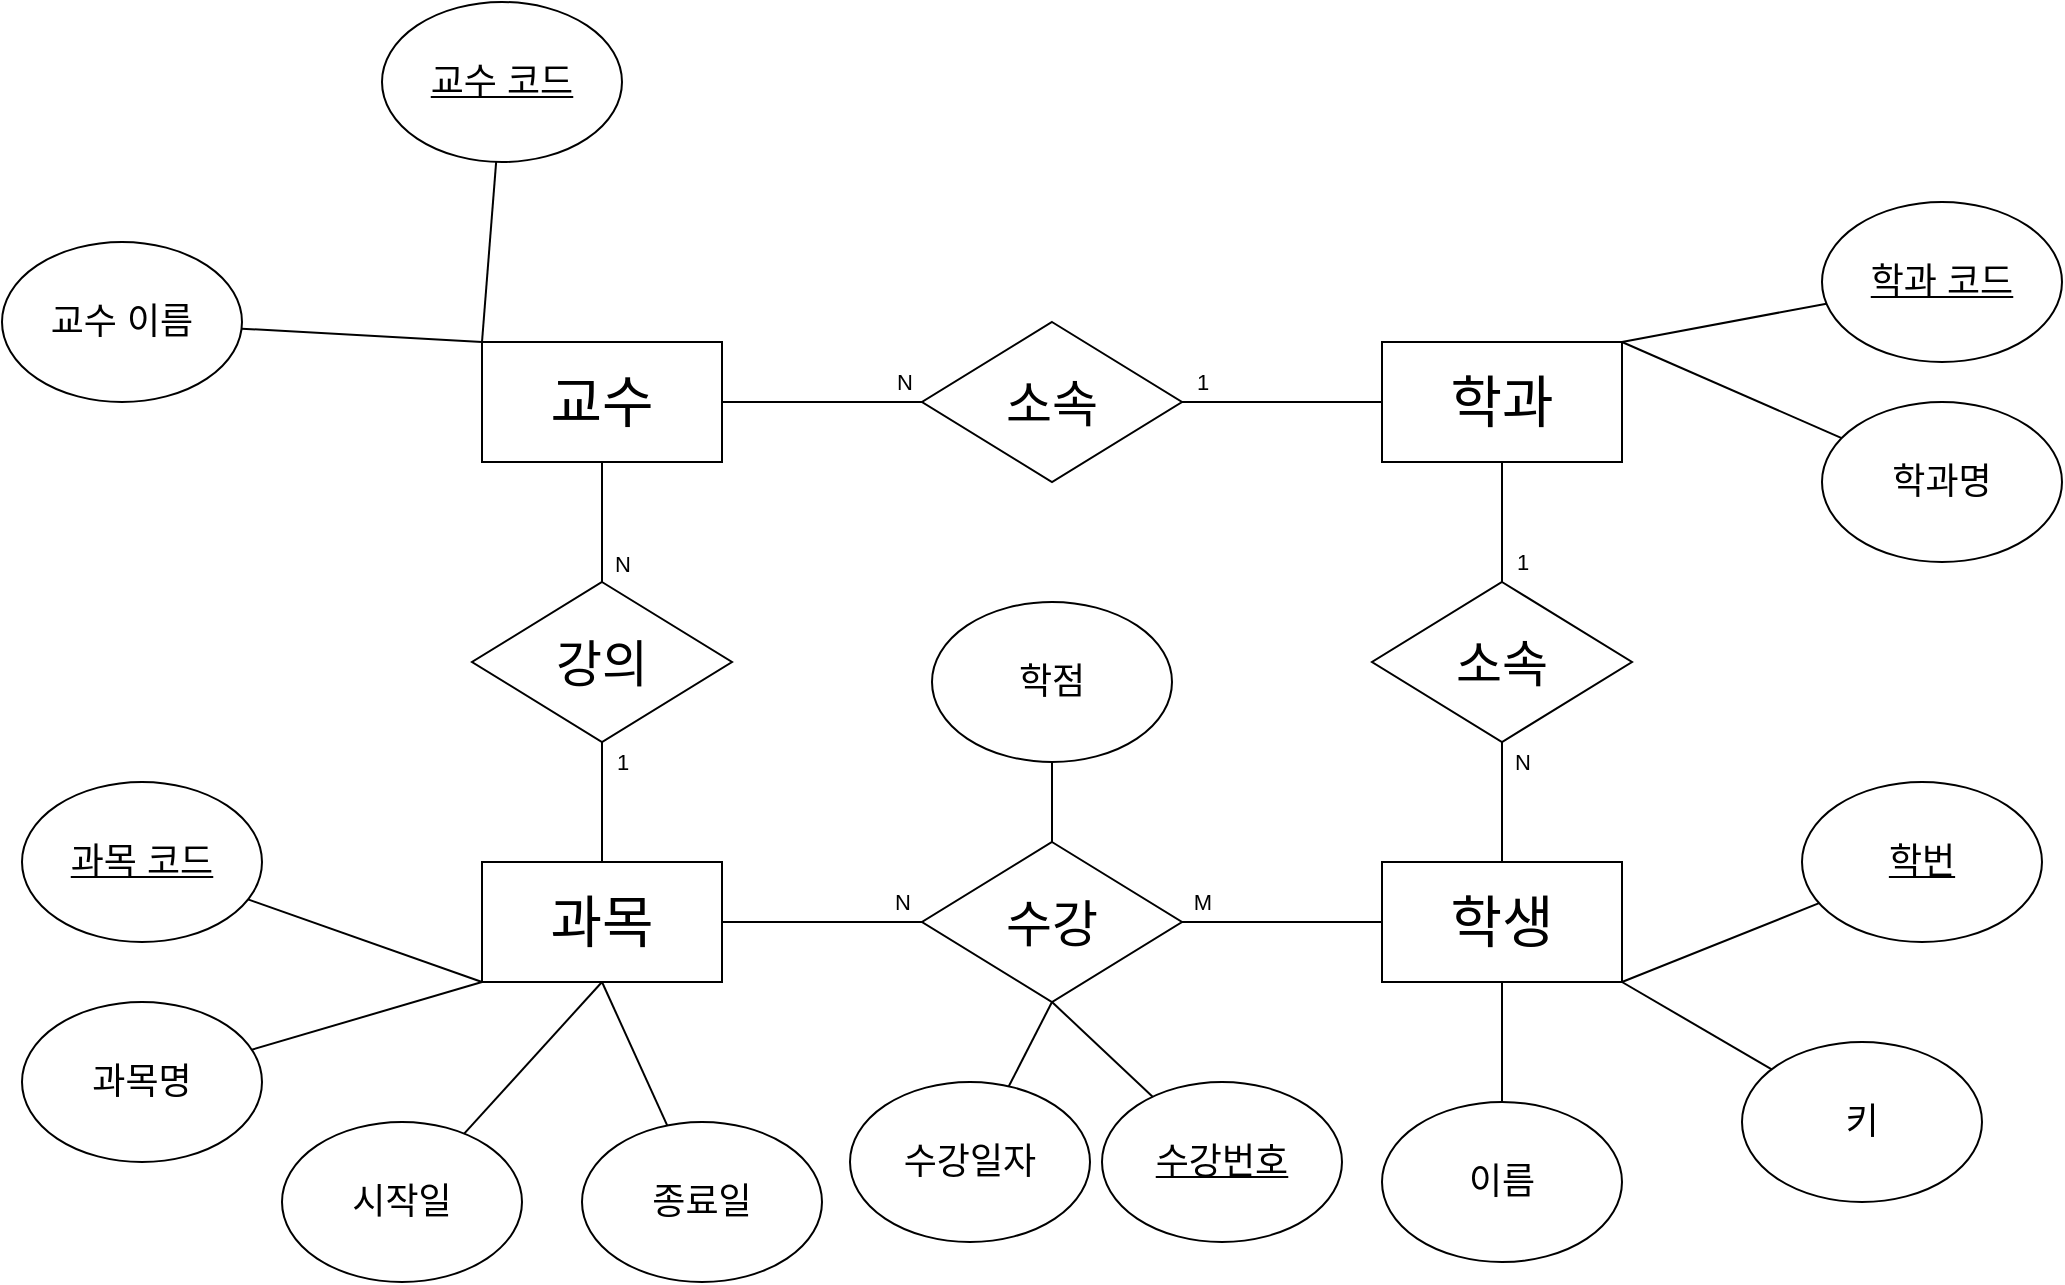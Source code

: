 <mxfile version="24.4.9" type="github" pages="2">
  <diagram name="페이지-1" id="rXjV9oA5GPwzh6Ie6DMi">
    <mxGraphModel dx="2150" dy="1932" grid="1" gridSize="10" guides="1" tooltips="1" connect="1" arrows="1" fold="1" page="1" pageScale="1" pageWidth="827" pageHeight="1169" math="0" shadow="0">
      <root>
        <mxCell id="0" />
        <mxCell id="1" parent="0" />
        <mxCell id="aWSQjB3wzfDvAkZCwHmx-1" value="&lt;font style=&quot;font-size: 28px;&quot;&gt;교수&lt;/font&gt;" style="rounded=0;whiteSpace=wrap;html=1;" vertex="1" parent="1">
          <mxGeometry x="110" y="100" width="120" height="60" as="geometry" />
        </mxCell>
        <mxCell id="aWSQjB3wzfDvAkZCwHmx-2" value="&lt;font style=&quot;font-size: 28px;&quot;&gt;과목&lt;/font&gt;" style="rounded=0;whiteSpace=wrap;html=1;" vertex="1" parent="1">
          <mxGeometry x="110" y="360" width="120" height="60" as="geometry" />
        </mxCell>
        <mxCell id="aWSQjB3wzfDvAkZCwHmx-3" value="&lt;span style=&quot;font-size: 28px;&quot;&gt;학생&lt;/span&gt;" style="rounded=0;whiteSpace=wrap;html=1;" vertex="1" parent="1">
          <mxGeometry x="560" y="360" width="120" height="60" as="geometry" />
        </mxCell>
        <mxCell id="aWSQjB3wzfDvAkZCwHmx-4" value="&lt;font style=&quot;font-size: 28px;&quot;&gt;학과&lt;/font&gt;" style="rounded=0;whiteSpace=wrap;html=1;" vertex="1" parent="1">
          <mxGeometry x="560" y="100" width="120" height="60" as="geometry" />
        </mxCell>
        <mxCell id="aWSQjB3wzfDvAkZCwHmx-7" value="&lt;font style=&quot;font-size: 18px;&quot;&gt;&lt;u&gt;학과 코드&lt;/u&gt;&lt;/font&gt;" style="ellipse;whiteSpace=wrap;html=1;" vertex="1" parent="1">
          <mxGeometry x="780" y="30" width="120" height="80" as="geometry" />
        </mxCell>
        <mxCell id="aWSQjB3wzfDvAkZCwHmx-8" value="&lt;font style=&quot;font-size: 18px;&quot;&gt;학과명&lt;/font&gt;" style="ellipse;whiteSpace=wrap;html=1;" vertex="1" parent="1">
          <mxGeometry x="780" y="130" width="120" height="80" as="geometry" />
        </mxCell>
        <mxCell id="aWSQjB3wzfDvAkZCwHmx-10" value="" style="endArrow=none;html=1;rounded=0;exitX=1;exitY=0;exitDx=0;exitDy=0;" edge="1" parent="1" source="aWSQjB3wzfDvAkZCwHmx-4" target="aWSQjB3wzfDvAkZCwHmx-7">
          <mxGeometry width="50" height="50" relative="1" as="geometry">
            <mxPoint x="540" y="180" as="sourcePoint" />
            <mxPoint x="590" y="130" as="targetPoint" />
          </mxGeometry>
        </mxCell>
        <mxCell id="aWSQjB3wzfDvAkZCwHmx-11" value="" style="endArrow=none;html=1;rounded=0;exitX=1;exitY=0;exitDx=0;exitDy=0;" edge="1" parent="1" source="aWSQjB3wzfDvAkZCwHmx-4" target="aWSQjB3wzfDvAkZCwHmx-8">
          <mxGeometry width="50" height="50" relative="1" as="geometry">
            <mxPoint x="690" y="110" as="sourcePoint" />
            <mxPoint x="724" y="29" as="targetPoint" />
          </mxGeometry>
        </mxCell>
        <mxCell id="aWSQjB3wzfDvAkZCwHmx-12" value="&lt;font style=&quot;font-size: 18px;&quot;&gt;&lt;u&gt;교수 코드&lt;/u&gt;&lt;/font&gt;" style="ellipse;whiteSpace=wrap;html=1;" vertex="1" parent="1">
          <mxGeometry x="60" y="-70" width="120" height="80" as="geometry" />
        </mxCell>
        <mxCell id="aWSQjB3wzfDvAkZCwHmx-13" value="&lt;span style=&quot;font-size: 18px;&quot;&gt;교수 이름&lt;/span&gt;" style="ellipse;whiteSpace=wrap;html=1;" vertex="1" parent="1">
          <mxGeometry x="-130" y="50" width="120" height="80" as="geometry" />
        </mxCell>
        <mxCell id="aWSQjB3wzfDvAkZCwHmx-14" value="" style="endArrow=none;html=1;rounded=0;exitX=0;exitY=0;exitDx=0;exitDy=0;" edge="1" parent="1" source="aWSQjB3wzfDvAkZCwHmx-1" target="aWSQjB3wzfDvAkZCwHmx-12">
          <mxGeometry width="50" height="50" relative="1" as="geometry">
            <mxPoint x="-40" y="200" as="sourcePoint" />
            <mxPoint x="10" y="150" as="targetPoint" />
          </mxGeometry>
        </mxCell>
        <mxCell id="aWSQjB3wzfDvAkZCwHmx-15" value="" style="endArrow=none;html=1;rounded=0;exitX=0;exitY=0;exitDx=0;exitDy=0;" edge="1" parent="1" source="aWSQjB3wzfDvAkZCwHmx-1" target="aWSQjB3wzfDvAkZCwHmx-13">
          <mxGeometry width="50" height="50" relative="1" as="geometry">
            <mxPoint x="120" y="110" as="sourcePoint" />
            <mxPoint x="127" y="20" as="targetPoint" />
          </mxGeometry>
        </mxCell>
        <mxCell id="aWSQjB3wzfDvAkZCwHmx-16" value="&lt;span style=&quot;font-size: 18px;&quot;&gt;&lt;u&gt;학번&lt;/u&gt;&lt;/span&gt;" style="ellipse;whiteSpace=wrap;html=1;" vertex="1" parent="1">
          <mxGeometry x="770" y="320" width="120" height="80" as="geometry" />
        </mxCell>
        <mxCell id="aWSQjB3wzfDvAkZCwHmx-17" value="&lt;font style=&quot;font-size: 18px;&quot;&gt;키&lt;/font&gt;" style="ellipse;whiteSpace=wrap;html=1;" vertex="1" parent="1">
          <mxGeometry x="740" y="450" width="120" height="80" as="geometry" />
        </mxCell>
        <mxCell id="aWSQjB3wzfDvAkZCwHmx-18" value="&lt;span style=&quot;font-size: 18px;&quot;&gt;이름&lt;/span&gt;" style="ellipse;whiteSpace=wrap;html=1;" vertex="1" parent="1">
          <mxGeometry x="560" y="480" width="120" height="80" as="geometry" />
        </mxCell>
        <mxCell id="aWSQjB3wzfDvAkZCwHmx-19" value="" style="endArrow=none;html=1;rounded=0;" edge="1" parent="1" target="aWSQjB3wzfDvAkZCwHmx-16">
          <mxGeometry width="50" height="50" relative="1" as="geometry">
            <mxPoint x="680" y="420" as="sourcePoint" />
            <mxPoint x="620" y="330" as="targetPoint" />
          </mxGeometry>
        </mxCell>
        <mxCell id="aWSQjB3wzfDvAkZCwHmx-20" value="" style="endArrow=none;html=1;rounded=0;exitX=1;exitY=1;exitDx=0;exitDy=0;" edge="1" parent="1" source="aWSQjB3wzfDvAkZCwHmx-3" target="aWSQjB3wzfDvAkZCwHmx-17">
          <mxGeometry width="50" height="50" relative="1" as="geometry">
            <mxPoint x="693" y="424" as="sourcePoint" />
            <mxPoint x="787" y="389" as="targetPoint" />
          </mxGeometry>
        </mxCell>
        <mxCell id="aWSQjB3wzfDvAkZCwHmx-21" value="" style="endArrow=none;html=1;rounded=0;exitX=0.5;exitY=1;exitDx=0;exitDy=0;" edge="1" parent="1" source="aWSQjB3wzfDvAkZCwHmx-3" target="aWSQjB3wzfDvAkZCwHmx-18">
          <mxGeometry width="50" height="50" relative="1" as="geometry">
            <mxPoint x="703" y="434" as="sourcePoint" />
            <mxPoint x="797" y="399" as="targetPoint" />
          </mxGeometry>
        </mxCell>
        <mxCell id="aWSQjB3wzfDvAkZCwHmx-22" value="&lt;span style=&quot;font-size: 18px;&quot;&gt;시작일&lt;/span&gt;" style="ellipse;whiteSpace=wrap;html=1;" vertex="1" parent="1">
          <mxGeometry x="10" y="490" width="120" height="80" as="geometry" />
        </mxCell>
        <mxCell id="aWSQjB3wzfDvAkZCwHmx-24" value="&lt;span style=&quot;font-size: 18px;&quot;&gt;과목명&lt;/span&gt;" style="ellipse;whiteSpace=wrap;html=1;" vertex="1" parent="1">
          <mxGeometry x="-120" y="430" width="120" height="80" as="geometry" />
        </mxCell>
        <mxCell id="aWSQjB3wzfDvAkZCwHmx-25" value="&lt;span style=&quot;font-size: 18px;&quot;&gt;&lt;u&gt;과목 코드&lt;/u&gt;&lt;/span&gt;" style="ellipse;whiteSpace=wrap;html=1;" vertex="1" parent="1">
          <mxGeometry x="-120" y="320" width="120" height="80" as="geometry" />
        </mxCell>
        <mxCell id="aWSQjB3wzfDvAkZCwHmx-26" value="&lt;span style=&quot;font-size: 18px;&quot;&gt;종료일&lt;/span&gt;" style="ellipse;whiteSpace=wrap;html=1;" vertex="1" parent="1">
          <mxGeometry x="160" y="490" width="120" height="80" as="geometry" />
        </mxCell>
        <mxCell id="aWSQjB3wzfDvAkZCwHmx-27" value="" style="endArrow=none;html=1;rounded=0;exitX=0;exitY=1;exitDx=0;exitDy=0;" edge="1" parent="1" source="aWSQjB3wzfDvAkZCwHmx-2" target="aWSQjB3wzfDvAkZCwHmx-25">
          <mxGeometry width="50" height="50" relative="1" as="geometry">
            <mxPoint x="230" y="470" as="sourcePoint" />
            <mxPoint x="280" y="420" as="targetPoint" />
          </mxGeometry>
        </mxCell>
        <mxCell id="aWSQjB3wzfDvAkZCwHmx-28" value="" style="endArrow=none;html=1;rounded=0;exitX=0;exitY=1;exitDx=0;exitDy=0;" edge="1" parent="1" source="aWSQjB3wzfDvAkZCwHmx-2" target="aWSQjB3wzfDvAkZCwHmx-24">
          <mxGeometry width="50" height="50" relative="1" as="geometry">
            <mxPoint x="120" y="430" as="sourcePoint" />
            <mxPoint x="56" y="414" as="targetPoint" />
          </mxGeometry>
        </mxCell>
        <mxCell id="aWSQjB3wzfDvAkZCwHmx-29" value="" style="endArrow=none;html=1;rounded=0;entryX=0.5;entryY=1;entryDx=0;entryDy=0;" edge="1" parent="1" source="aWSQjB3wzfDvAkZCwHmx-22" target="aWSQjB3wzfDvAkZCwHmx-2">
          <mxGeometry width="50" height="50" relative="1" as="geometry">
            <mxPoint x="130" y="440" as="sourcePoint" />
            <mxPoint x="66" y="424" as="targetPoint" />
          </mxGeometry>
        </mxCell>
        <mxCell id="aWSQjB3wzfDvAkZCwHmx-30" value="" style="endArrow=none;html=1;rounded=0;entryX=0.5;entryY=1;entryDx=0;entryDy=0;" edge="1" parent="1" source="aWSQjB3wzfDvAkZCwHmx-26" target="aWSQjB3wzfDvAkZCwHmx-2">
          <mxGeometry width="50" height="50" relative="1" as="geometry">
            <mxPoint x="140" y="450" as="sourcePoint" />
            <mxPoint x="76" y="434" as="targetPoint" />
          </mxGeometry>
        </mxCell>
        <mxCell id="aWSQjB3wzfDvAkZCwHmx-31" value="&lt;font style=&quot;font-size: 25px;&quot;&gt;소속&lt;/font&gt;" style="rhombus;whiteSpace=wrap;html=1;" vertex="1" parent="1">
          <mxGeometry x="555" y="220" width="130" height="80" as="geometry" />
        </mxCell>
        <mxCell id="aWSQjB3wzfDvAkZCwHmx-32" value="&lt;font style=&quot;font-size: 25px;&quot;&gt;소속&lt;/font&gt;" style="rhombus;whiteSpace=wrap;html=1;" vertex="1" parent="1">
          <mxGeometry x="330" y="90" width="130" height="80" as="geometry" />
        </mxCell>
        <mxCell id="aWSQjB3wzfDvAkZCwHmx-33" value="" style="endArrow=none;html=1;rounded=0;" edge="1" parent="1" source="aWSQjB3wzfDvAkZCwHmx-1" target="aWSQjB3wzfDvAkZCwHmx-32">
          <mxGeometry width="50" height="50" relative="1" as="geometry">
            <mxPoint x="120" y="110" as="sourcePoint" />
            <mxPoint x="127" y="20" as="targetPoint" />
          </mxGeometry>
        </mxCell>
        <mxCell id="aWSQjB3wzfDvAkZCwHmx-36" value="N" style="edgeLabel;html=1;align=center;verticalAlign=middle;resizable=0;points=[];" vertex="1" connectable="0" parent="aWSQjB3wzfDvAkZCwHmx-33">
          <mxGeometry x="0.537" relative="1" as="geometry">
            <mxPoint x="14" y="-10" as="offset" />
          </mxGeometry>
        </mxCell>
        <mxCell id="aWSQjB3wzfDvAkZCwHmx-34" value="" style="endArrow=none;html=1;rounded=0;" edge="1" parent="1" source="aWSQjB3wzfDvAkZCwHmx-32" target="aWSQjB3wzfDvAkZCwHmx-4">
          <mxGeometry width="50" height="50" relative="1" as="geometry">
            <mxPoint x="450" y="305" as="sourcePoint" />
            <mxPoint x="457" y="215" as="targetPoint" />
          </mxGeometry>
        </mxCell>
        <mxCell id="aWSQjB3wzfDvAkZCwHmx-35" value="1" style="edgeLabel;html=1;align=center;verticalAlign=middle;resizable=0;points=[];" vertex="1" connectable="0" parent="aWSQjB3wzfDvAkZCwHmx-34">
          <mxGeometry x="0.243" y="-1" relative="1" as="geometry">
            <mxPoint x="-52" y="-11" as="offset" />
          </mxGeometry>
        </mxCell>
        <mxCell id="aWSQjB3wzfDvAkZCwHmx-37" value="" style="endArrow=none;html=1;rounded=0;" edge="1" parent="1" source="aWSQjB3wzfDvAkZCwHmx-31" target="aWSQjB3wzfDvAkZCwHmx-4">
          <mxGeometry width="50" height="50" relative="1" as="geometry">
            <mxPoint x="500" y="270" as="sourcePoint" />
            <mxPoint x="550" y="220" as="targetPoint" />
          </mxGeometry>
        </mxCell>
        <mxCell id="aWSQjB3wzfDvAkZCwHmx-40" value="1" style="edgeLabel;html=1;align=center;verticalAlign=middle;resizable=0;points=[];" vertex="1" connectable="0" parent="aWSQjB3wzfDvAkZCwHmx-37">
          <mxGeometry x="0.543" y="4" relative="1" as="geometry">
            <mxPoint x="14" y="36" as="offset" />
          </mxGeometry>
        </mxCell>
        <mxCell id="aWSQjB3wzfDvAkZCwHmx-38" value="" style="endArrow=none;html=1;rounded=0;" edge="1" parent="1" source="aWSQjB3wzfDvAkZCwHmx-31" target="aWSQjB3wzfDvAkZCwHmx-3">
          <mxGeometry width="50" height="50" relative="1" as="geometry">
            <mxPoint x="630" y="230" as="sourcePoint" />
            <mxPoint x="630" y="170" as="targetPoint" />
          </mxGeometry>
        </mxCell>
        <mxCell id="aWSQjB3wzfDvAkZCwHmx-39" value="N" style="edgeLabel;html=1;align=center;verticalAlign=middle;resizable=0;points=[];" vertex="1" connectable="0" parent="aWSQjB3wzfDvAkZCwHmx-38">
          <mxGeometry x="-0.098" y="5" relative="1" as="geometry">
            <mxPoint x="5" y="-17" as="offset" />
          </mxGeometry>
        </mxCell>
        <mxCell id="aWSQjB3wzfDvAkZCwHmx-41" value="&lt;font style=&quot;font-size: 25px;&quot;&gt;강의&lt;/font&gt;" style="rhombus;whiteSpace=wrap;html=1;" vertex="1" parent="1">
          <mxGeometry x="105" y="220" width="130" height="80" as="geometry" />
        </mxCell>
        <mxCell id="aWSQjB3wzfDvAkZCwHmx-42" value="&lt;font style=&quot;font-size: 25px;&quot;&gt;수강&lt;/font&gt;" style="rhombus;whiteSpace=wrap;html=1;" vertex="1" parent="1">
          <mxGeometry x="330" y="350" width="130" height="80" as="geometry" />
        </mxCell>
        <mxCell id="aWSQjB3wzfDvAkZCwHmx-43" value="" style="endArrow=none;html=1;rounded=0;" edge="1" parent="1" source="aWSQjB3wzfDvAkZCwHmx-41" target="aWSQjB3wzfDvAkZCwHmx-1">
          <mxGeometry width="50" height="50" relative="1" as="geometry">
            <mxPoint x="270" y="310" as="sourcePoint" />
            <mxPoint x="320" y="260" as="targetPoint" />
          </mxGeometry>
        </mxCell>
        <mxCell id="aWSQjB3wzfDvAkZCwHmx-55" value="N" style="edgeLabel;html=1;align=center;verticalAlign=middle;resizable=0;points=[];" vertex="1" connectable="0" parent="aWSQjB3wzfDvAkZCwHmx-43">
          <mxGeometry x="-0.278" y="-5" relative="1" as="geometry">
            <mxPoint x="5" y="12" as="offset" />
          </mxGeometry>
        </mxCell>
        <mxCell id="aWSQjB3wzfDvAkZCwHmx-44" value="" style="endArrow=none;html=1;rounded=0;" edge="1" parent="1" source="aWSQjB3wzfDvAkZCwHmx-41" target="aWSQjB3wzfDvAkZCwHmx-2">
          <mxGeometry width="50" height="50" relative="1" as="geometry">
            <mxPoint x="180" y="230" as="sourcePoint" />
            <mxPoint x="180" y="170" as="targetPoint" />
          </mxGeometry>
        </mxCell>
        <mxCell id="aWSQjB3wzfDvAkZCwHmx-54" value="1" style="edgeLabel;html=1;align=center;verticalAlign=middle;resizable=0;points=[];" vertex="1" connectable="0" parent="aWSQjB3wzfDvAkZCwHmx-44">
          <mxGeometry x="-0.427" y="-4" relative="1" as="geometry">
            <mxPoint x="14" y="-7" as="offset" />
          </mxGeometry>
        </mxCell>
        <mxCell id="aWSQjB3wzfDvAkZCwHmx-45" value="" style="endArrow=none;html=1;rounded=0;" edge="1" parent="1" source="aWSQjB3wzfDvAkZCwHmx-2" target="aWSQjB3wzfDvAkZCwHmx-42">
          <mxGeometry width="50" height="50" relative="1" as="geometry">
            <mxPoint x="190" y="240" as="sourcePoint" />
            <mxPoint x="190" y="180" as="targetPoint" />
          </mxGeometry>
        </mxCell>
        <mxCell id="aWSQjB3wzfDvAkZCwHmx-53" value="N" style="edgeLabel;html=1;align=center;verticalAlign=middle;resizable=0;points=[];" vertex="1" connectable="0" parent="aWSQjB3wzfDvAkZCwHmx-45">
          <mxGeometry x="0.42" y="6" relative="1" as="geometry">
            <mxPoint x="19" y="-4" as="offset" />
          </mxGeometry>
        </mxCell>
        <mxCell id="aWSQjB3wzfDvAkZCwHmx-46" value="" style="endArrow=none;html=1;rounded=0;" edge="1" parent="1" source="aWSQjB3wzfDvAkZCwHmx-42" target="aWSQjB3wzfDvAkZCwHmx-3">
          <mxGeometry width="50" height="50" relative="1" as="geometry">
            <mxPoint x="200" y="250" as="sourcePoint" />
            <mxPoint x="200" y="190" as="targetPoint" />
          </mxGeometry>
        </mxCell>
        <mxCell id="aWSQjB3wzfDvAkZCwHmx-52" value="M" style="edgeLabel;html=1;align=center;verticalAlign=middle;resizable=0;points=[];" vertex="1" connectable="0" parent="aWSQjB3wzfDvAkZCwHmx-46">
          <mxGeometry x="-0.62" y="1" relative="1" as="geometry">
            <mxPoint x="-9" y="-9" as="offset" />
          </mxGeometry>
        </mxCell>
        <mxCell id="aWSQjB3wzfDvAkZCwHmx-48" value="&lt;span style=&quot;font-size: 18px;&quot;&gt;수강일자&lt;/span&gt;" style="ellipse;whiteSpace=wrap;html=1;" vertex="1" parent="1">
          <mxGeometry x="294" y="470" width="120" height="80" as="geometry" />
        </mxCell>
        <mxCell id="aWSQjB3wzfDvAkZCwHmx-49" value="&lt;span style=&quot;font-size: 18px;&quot;&gt;&lt;u&gt;수강번호&lt;/u&gt;&lt;/span&gt;" style="ellipse;whiteSpace=wrap;html=1;" vertex="1" parent="1">
          <mxGeometry x="420" y="470" width="120" height="80" as="geometry" />
        </mxCell>
        <mxCell id="aWSQjB3wzfDvAkZCwHmx-50" value="" style="endArrow=none;html=1;rounded=0;exitX=0.5;exitY=1;exitDx=0;exitDy=0;" edge="1" parent="1" source="aWSQjB3wzfDvAkZCwHmx-42" target="aWSQjB3wzfDvAkZCwHmx-49">
          <mxGeometry width="50" height="50" relative="1" as="geometry">
            <mxPoint x="470" y="400" as="sourcePoint" />
            <mxPoint x="570" y="400" as="targetPoint" />
          </mxGeometry>
        </mxCell>
        <mxCell id="aWSQjB3wzfDvAkZCwHmx-51" value="" style="endArrow=none;html=1;rounded=0;entryX=0.5;entryY=1;entryDx=0;entryDy=0;" edge="1" parent="1" source="aWSQjB3wzfDvAkZCwHmx-48" target="aWSQjB3wzfDvAkZCwHmx-42">
          <mxGeometry width="50" height="50" relative="1" as="geometry">
            <mxPoint x="480" y="410" as="sourcePoint" />
            <mxPoint x="580" y="410" as="targetPoint" />
          </mxGeometry>
        </mxCell>
        <mxCell id="aWSQjB3wzfDvAkZCwHmx-57" value="&lt;span style=&quot;font-size: 18px;&quot;&gt;학점&lt;/span&gt;" style="ellipse;whiteSpace=wrap;html=1;" vertex="1" parent="1">
          <mxGeometry x="335" y="230" width="120" height="80" as="geometry" />
        </mxCell>
        <mxCell id="aWSQjB3wzfDvAkZCwHmx-58" value="" style="endArrow=none;html=1;rounded=0;exitX=0.5;exitY=0;exitDx=0;exitDy=0;" edge="1" parent="1" source="aWSQjB3wzfDvAkZCwHmx-42" target="aWSQjB3wzfDvAkZCwHmx-57">
          <mxGeometry width="50" height="50" relative="1" as="geometry">
            <mxPoint x="405" y="440" as="sourcePoint" />
            <mxPoint x="455" y="487" as="targetPoint" />
          </mxGeometry>
        </mxCell>
      </root>
    </mxGraphModel>
  </diagram>
  <diagram id="O3R50qTHckT0L1bAhzFm" name="페이지-2">
    <mxGraphModel dx="794" dy="458" grid="1" gridSize="10" guides="1" tooltips="1" connect="1" arrows="1" fold="1" page="1" pageScale="1" pageWidth="827" pageHeight="1169" math="0" shadow="0">
      <root>
        <mxCell id="0" />
        <mxCell id="1" parent="0" />
        <mxCell id="Z4l7oAfXVn5_fqK4r49j-1" value="학과" style="shape=table;startSize=30;container=1;collapsible=1;childLayout=tableLayout;fixedRows=1;rowLines=0;fontStyle=1;align=center;resizeLast=1;html=1;" vertex="1" parent="1">
          <mxGeometry x="70" y="160" width="180" height="90" as="geometry" />
        </mxCell>
        <mxCell id="Z4l7oAfXVn5_fqK4r49j-2" value="" style="shape=tableRow;horizontal=0;startSize=0;swimlaneHead=0;swimlaneBody=0;fillColor=none;collapsible=0;dropTarget=0;points=[[0,0.5],[1,0.5]];portConstraint=eastwest;top=0;left=0;right=0;bottom=1;" vertex="1" parent="Z4l7oAfXVn5_fqK4r49j-1">
          <mxGeometry y="30" width="180" height="30" as="geometry" />
        </mxCell>
        <mxCell id="Z4l7oAfXVn5_fqK4r49j-3" value="PK" style="shape=partialRectangle;connectable=0;fillColor=none;top=0;left=0;bottom=0;right=0;fontStyle=1;overflow=hidden;whiteSpace=wrap;html=1;" vertex="1" parent="Z4l7oAfXVn5_fqK4r49j-2">
          <mxGeometry width="30" height="30" as="geometry">
            <mxRectangle width="30" height="30" as="alternateBounds" />
          </mxGeometry>
        </mxCell>
        <mxCell id="Z4l7oAfXVn5_fqK4r49j-4" value="학과코드" style="shape=partialRectangle;connectable=0;fillColor=none;top=0;left=0;bottom=0;right=0;align=left;spacingLeft=6;fontStyle=5;overflow=hidden;whiteSpace=wrap;html=1;" vertex="1" parent="Z4l7oAfXVn5_fqK4r49j-2">
          <mxGeometry x="30" width="150" height="30" as="geometry">
            <mxRectangle width="150" height="30" as="alternateBounds" />
          </mxGeometry>
        </mxCell>
        <mxCell id="Z4l7oAfXVn5_fqK4r49j-5" value="" style="shape=tableRow;horizontal=0;startSize=0;swimlaneHead=0;swimlaneBody=0;fillColor=none;collapsible=0;dropTarget=0;points=[[0,0.5],[1,0.5]];portConstraint=eastwest;top=0;left=0;right=0;bottom=0;" vertex="1" parent="Z4l7oAfXVn5_fqK4r49j-1">
          <mxGeometry y="60" width="180" height="30" as="geometry" />
        </mxCell>
        <mxCell id="Z4l7oAfXVn5_fqK4r49j-6" value="" style="shape=partialRectangle;connectable=0;fillColor=none;top=0;left=0;bottom=0;right=0;editable=1;overflow=hidden;whiteSpace=wrap;html=1;" vertex="1" parent="Z4l7oAfXVn5_fqK4r49j-5">
          <mxGeometry width="30" height="30" as="geometry">
            <mxRectangle width="30" height="30" as="alternateBounds" />
          </mxGeometry>
        </mxCell>
        <mxCell id="Z4l7oAfXVn5_fqK4r49j-7" value="학과명" style="shape=partialRectangle;connectable=0;fillColor=none;top=0;left=0;bottom=0;right=0;align=left;spacingLeft=6;overflow=hidden;whiteSpace=wrap;html=1;" vertex="1" parent="Z4l7oAfXVn5_fqK4r49j-5">
          <mxGeometry x="30" width="150" height="30" as="geometry">
            <mxRectangle width="150" height="30" as="alternateBounds" />
          </mxGeometry>
        </mxCell>
        <mxCell id="LFf5BjODRrcRlvRY0vxa-1" value="학생" style="shape=table;startSize=30;container=1;collapsible=1;childLayout=tableLayout;fixedRows=1;rowLines=0;fontStyle=1;align=center;resizeLast=1;html=1;" vertex="1" parent="1">
          <mxGeometry x="340" y="50" width="180" height="150" as="geometry" />
        </mxCell>
        <mxCell id="LFf5BjODRrcRlvRY0vxa-2" value="" style="shape=tableRow;horizontal=0;startSize=0;swimlaneHead=0;swimlaneBody=0;fillColor=none;collapsible=0;dropTarget=0;points=[[0,0.5],[1,0.5]];portConstraint=eastwest;top=0;left=0;right=0;bottom=1;" vertex="1" parent="LFf5BjODRrcRlvRY0vxa-1">
          <mxGeometry y="30" width="180" height="30" as="geometry" />
        </mxCell>
        <mxCell id="LFf5BjODRrcRlvRY0vxa-3" value="PK" style="shape=partialRectangle;connectable=0;fillColor=none;top=0;left=0;bottom=0;right=0;fontStyle=1;overflow=hidden;whiteSpace=wrap;html=1;" vertex="1" parent="LFf5BjODRrcRlvRY0vxa-2">
          <mxGeometry width="30" height="30" as="geometry">
            <mxRectangle width="30" height="30" as="alternateBounds" />
          </mxGeometry>
        </mxCell>
        <mxCell id="LFf5BjODRrcRlvRY0vxa-4" value="학번" style="shape=partialRectangle;connectable=0;fillColor=none;top=0;left=0;bottom=0;right=0;align=left;spacingLeft=6;fontStyle=5;overflow=hidden;whiteSpace=wrap;html=1;" vertex="1" parent="LFf5BjODRrcRlvRY0vxa-2">
          <mxGeometry x="30" width="150" height="30" as="geometry">
            <mxRectangle width="150" height="30" as="alternateBounds" />
          </mxGeometry>
        </mxCell>
        <mxCell id="LFf5BjODRrcRlvRY0vxa-5" value="" style="shape=tableRow;horizontal=0;startSize=0;swimlaneHead=0;swimlaneBody=0;fillColor=none;collapsible=0;dropTarget=0;points=[[0,0.5],[1,0.5]];portConstraint=eastwest;top=0;left=0;right=0;bottom=0;" vertex="1" parent="LFf5BjODRrcRlvRY0vxa-1">
          <mxGeometry y="60" width="180" height="30" as="geometry" />
        </mxCell>
        <mxCell id="LFf5BjODRrcRlvRY0vxa-6" value="" style="shape=partialRectangle;connectable=0;fillColor=none;top=0;left=0;bottom=0;right=0;editable=1;overflow=hidden;whiteSpace=wrap;html=1;" vertex="1" parent="LFf5BjODRrcRlvRY0vxa-5">
          <mxGeometry width="30" height="30" as="geometry">
            <mxRectangle width="30" height="30" as="alternateBounds" />
          </mxGeometry>
        </mxCell>
        <mxCell id="LFf5BjODRrcRlvRY0vxa-7" value="이름" style="shape=partialRectangle;connectable=0;fillColor=none;top=0;left=0;bottom=0;right=0;align=left;spacingLeft=6;overflow=hidden;whiteSpace=wrap;html=1;" vertex="1" parent="LFf5BjODRrcRlvRY0vxa-5">
          <mxGeometry x="30" width="150" height="30" as="geometry">
            <mxRectangle width="150" height="30" as="alternateBounds" />
          </mxGeometry>
        </mxCell>
        <mxCell id="LFf5BjODRrcRlvRY0vxa-8" value="" style="shape=tableRow;horizontal=0;startSize=0;swimlaneHead=0;swimlaneBody=0;fillColor=none;collapsible=0;dropTarget=0;points=[[0,0.5],[1,0.5]];portConstraint=eastwest;top=0;left=0;right=0;bottom=0;" vertex="1" parent="LFf5BjODRrcRlvRY0vxa-1">
          <mxGeometry y="90" width="180" height="30" as="geometry" />
        </mxCell>
        <mxCell id="LFf5BjODRrcRlvRY0vxa-9" value="" style="shape=partialRectangle;connectable=0;fillColor=none;top=0;left=0;bottom=0;right=0;editable=1;overflow=hidden;whiteSpace=wrap;html=1;" vertex="1" parent="LFf5BjODRrcRlvRY0vxa-8">
          <mxGeometry width="30" height="30" as="geometry">
            <mxRectangle width="30" height="30" as="alternateBounds" />
          </mxGeometry>
        </mxCell>
        <mxCell id="LFf5BjODRrcRlvRY0vxa-10" value="키" style="shape=partialRectangle;connectable=0;fillColor=none;top=0;left=0;bottom=0;right=0;align=left;spacingLeft=6;overflow=hidden;whiteSpace=wrap;html=1;" vertex="1" parent="LFf5BjODRrcRlvRY0vxa-8">
          <mxGeometry x="30" width="150" height="30" as="geometry">
            <mxRectangle width="150" height="30" as="alternateBounds" />
          </mxGeometry>
        </mxCell>
        <mxCell id="LFf5BjODRrcRlvRY0vxa-11" value="" style="shape=tableRow;horizontal=0;startSize=0;swimlaneHead=0;swimlaneBody=0;fillColor=none;collapsible=0;dropTarget=0;points=[[0,0.5],[1,0.5]];portConstraint=eastwest;top=0;left=0;right=0;bottom=0;" vertex="1" parent="LFf5BjODRrcRlvRY0vxa-1">
          <mxGeometry y="120" width="180" height="30" as="geometry" />
        </mxCell>
        <mxCell id="LFf5BjODRrcRlvRY0vxa-12" value="FK" style="shape=partialRectangle;connectable=0;fillColor=none;top=0;left=0;bottom=0;right=0;editable=1;overflow=hidden;whiteSpace=wrap;html=1;" vertex="1" parent="LFf5BjODRrcRlvRY0vxa-11">
          <mxGeometry width="30" height="30" as="geometry">
            <mxRectangle width="30" height="30" as="alternateBounds" />
          </mxGeometry>
        </mxCell>
        <mxCell id="LFf5BjODRrcRlvRY0vxa-13" value="학과코드" style="shape=partialRectangle;connectable=0;fillColor=none;top=0;left=0;bottom=0;right=0;align=left;spacingLeft=6;overflow=hidden;whiteSpace=wrap;html=1;" vertex="1" parent="LFf5BjODRrcRlvRY0vxa-11">
          <mxGeometry x="30" width="150" height="30" as="geometry">
            <mxRectangle width="150" height="30" as="alternateBounds" />
          </mxGeometry>
        </mxCell>
        <mxCell id="I9iwfW9CK8SMriC_ce9E-1" value="교수" style="shape=table;startSize=30;container=1;collapsible=1;childLayout=tableLayout;fixedRows=1;rowLines=0;fontStyle=1;align=center;resizeLast=1;html=1;" vertex="1" parent="1">
          <mxGeometry x="340" y="250" width="180" height="120" as="geometry" />
        </mxCell>
        <mxCell id="I9iwfW9CK8SMriC_ce9E-2" value="" style="shape=tableRow;horizontal=0;startSize=0;swimlaneHead=0;swimlaneBody=0;fillColor=none;collapsible=0;dropTarget=0;points=[[0,0.5],[1,0.5]];portConstraint=eastwest;top=0;left=0;right=0;bottom=1;" vertex="1" parent="I9iwfW9CK8SMriC_ce9E-1">
          <mxGeometry y="30" width="180" height="30" as="geometry" />
        </mxCell>
        <mxCell id="I9iwfW9CK8SMriC_ce9E-3" value="PK" style="shape=partialRectangle;connectable=0;fillColor=none;top=0;left=0;bottom=0;right=0;fontStyle=1;overflow=hidden;whiteSpace=wrap;html=1;" vertex="1" parent="I9iwfW9CK8SMriC_ce9E-2">
          <mxGeometry width="30" height="30" as="geometry">
            <mxRectangle width="30" height="30" as="alternateBounds" />
          </mxGeometry>
        </mxCell>
        <mxCell id="I9iwfW9CK8SMriC_ce9E-4" value="교수코드" style="shape=partialRectangle;connectable=0;fillColor=none;top=0;left=0;bottom=0;right=0;align=left;spacingLeft=6;fontStyle=5;overflow=hidden;whiteSpace=wrap;html=1;" vertex="1" parent="I9iwfW9CK8SMriC_ce9E-2">
          <mxGeometry x="30" width="150" height="30" as="geometry">
            <mxRectangle width="150" height="30" as="alternateBounds" />
          </mxGeometry>
        </mxCell>
        <mxCell id="I9iwfW9CK8SMriC_ce9E-5" value="" style="shape=tableRow;horizontal=0;startSize=0;swimlaneHead=0;swimlaneBody=0;fillColor=none;collapsible=0;dropTarget=0;points=[[0,0.5],[1,0.5]];portConstraint=eastwest;top=0;left=0;right=0;bottom=0;" vertex="1" parent="I9iwfW9CK8SMriC_ce9E-1">
          <mxGeometry y="60" width="180" height="30" as="geometry" />
        </mxCell>
        <mxCell id="I9iwfW9CK8SMriC_ce9E-6" value="" style="shape=partialRectangle;connectable=0;fillColor=none;top=0;left=0;bottom=0;right=0;editable=1;overflow=hidden;whiteSpace=wrap;html=1;" vertex="1" parent="I9iwfW9CK8SMriC_ce9E-5">
          <mxGeometry width="30" height="30" as="geometry">
            <mxRectangle width="30" height="30" as="alternateBounds" />
          </mxGeometry>
        </mxCell>
        <mxCell id="I9iwfW9CK8SMriC_ce9E-7" value="교수이름" style="shape=partialRectangle;connectable=0;fillColor=none;top=0;left=0;bottom=0;right=0;align=left;spacingLeft=6;overflow=hidden;whiteSpace=wrap;html=1;" vertex="1" parent="I9iwfW9CK8SMriC_ce9E-5">
          <mxGeometry x="30" width="150" height="30" as="geometry">
            <mxRectangle width="150" height="30" as="alternateBounds" />
          </mxGeometry>
        </mxCell>
        <mxCell id="I9iwfW9CK8SMriC_ce9E-11" value="" style="shape=tableRow;horizontal=0;startSize=0;swimlaneHead=0;swimlaneBody=0;fillColor=none;collapsible=0;dropTarget=0;points=[[0,0.5],[1,0.5]];portConstraint=eastwest;top=0;left=0;right=0;bottom=0;" vertex="1" parent="I9iwfW9CK8SMriC_ce9E-1">
          <mxGeometry y="90" width="180" height="30" as="geometry" />
        </mxCell>
        <mxCell id="I9iwfW9CK8SMriC_ce9E-12" value="FK" style="shape=partialRectangle;connectable=0;fillColor=none;top=0;left=0;bottom=0;right=0;editable=1;overflow=hidden;whiteSpace=wrap;html=1;" vertex="1" parent="I9iwfW9CK8SMriC_ce9E-11">
          <mxGeometry width="30" height="30" as="geometry">
            <mxRectangle width="30" height="30" as="alternateBounds" />
          </mxGeometry>
        </mxCell>
        <mxCell id="I9iwfW9CK8SMriC_ce9E-13" value="학과코드" style="shape=partialRectangle;connectable=0;fillColor=none;top=0;left=0;bottom=0;right=0;align=left;spacingLeft=6;overflow=hidden;whiteSpace=wrap;html=1;" vertex="1" parent="I9iwfW9CK8SMriC_ce9E-11">
          <mxGeometry x="30" width="150" height="30" as="geometry">
            <mxRectangle width="150" height="30" as="alternateBounds" />
          </mxGeometry>
        </mxCell>
        <mxCell id="H_UAl5-estD6wiqVyz57-1" value="수강" style="shape=table;startSize=30;container=1;collapsible=1;childLayout=tableLayout;fixedRows=1;rowLines=0;fontStyle=1;align=center;resizeLast=1;html=1;" vertex="1" parent="1">
          <mxGeometry x="610" y="20" width="180" height="180" as="geometry" />
        </mxCell>
        <mxCell id="H_UAl5-estD6wiqVyz57-2" value="" style="shape=tableRow;horizontal=0;startSize=0;swimlaneHead=0;swimlaneBody=0;fillColor=none;collapsible=0;dropTarget=0;points=[[0,0.5],[1,0.5]];portConstraint=eastwest;top=0;left=0;right=0;bottom=1;" vertex="1" parent="H_UAl5-estD6wiqVyz57-1">
          <mxGeometry y="30" width="180" height="30" as="geometry" />
        </mxCell>
        <mxCell id="H_UAl5-estD6wiqVyz57-3" value="AK" style="shape=partialRectangle;connectable=0;fillColor=none;top=0;left=0;bottom=0;right=0;fontStyle=1;overflow=hidden;whiteSpace=wrap;html=1;" vertex="1" parent="H_UAl5-estD6wiqVyz57-2">
          <mxGeometry width="30" height="30" as="geometry">
            <mxRectangle width="30" height="30" as="alternateBounds" />
          </mxGeometry>
        </mxCell>
        <mxCell id="H_UAl5-estD6wiqVyz57-4" value="수강번호" style="shape=partialRectangle;connectable=0;fillColor=none;top=0;left=0;bottom=0;right=0;align=left;spacingLeft=6;fontStyle=5;overflow=hidden;whiteSpace=wrap;html=1;" vertex="1" parent="H_UAl5-estD6wiqVyz57-2">
          <mxGeometry x="30" width="150" height="30" as="geometry">
            <mxRectangle width="150" height="30" as="alternateBounds" />
          </mxGeometry>
        </mxCell>
        <mxCell id="H_UAl5-estD6wiqVyz57-5" value="" style="shape=tableRow;horizontal=0;startSize=0;swimlaneHead=0;swimlaneBody=0;fillColor=none;collapsible=0;dropTarget=0;points=[[0,0.5],[1,0.5]];portConstraint=eastwest;top=0;left=0;right=0;bottom=0;" vertex="1" parent="H_UAl5-estD6wiqVyz57-1">
          <mxGeometry y="60" width="180" height="30" as="geometry" />
        </mxCell>
        <mxCell id="H_UAl5-estD6wiqVyz57-6" value="" style="shape=partialRectangle;connectable=0;fillColor=none;top=0;left=0;bottom=0;right=0;editable=1;overflow=hidden;whiteSpace=wrap;html=1;" vertex="1" parent="H_UAl5-estD6wiqVyz57-5">
          <mxGeometry width="30" height="30" as="geometry">
            <mxRectangle width="30" height="30" as="alternateBounds" />
          </mxGeometry>
        </mxCell>
        <mxCell id="H_UAl5-estD6wiqVyz57-7" value="수강일자" style="shape=partialRectangle;connectable=0;fillColor=none;top=0;left=0;bottom=0;right=0;align=left;spacingLeft=6;overflow=hidden;whiteSpace=wrap;html=1;" vertex="1" parent="H_UAl5-estD6wiqVyz57-5">
          <mxGeometry x="30" width="150" height="30" as="geometry">
            <mxRectangle width="150" height="30" as="alternateBounds" />
          </mxGeometry>
        </mxCell>
        <mxCell id="H_UAl5-estD6wiqVyz57-8" value="" style="shape=tableRow;horizontal=0;startSize=0;swimlaneHead=0;swimlaneBody=0;fillColor=none;collapsible=0;dropTarget=0;points=[[0,0.5],[1,0.5]];portConstraint=eastwest;top=0;left=0;right=0;bottom=0;" vertex="1" parent="H_UAl5-estD6wiqVyz57-1">
          <mxGeometry y="90" width="180" height="30" as="geometry" />
        </mxCell>
        <mxCell id="H_UAl5-estD6wiqVyz57-9" value="" style="shape=partialRectangle;connectable=0;fillColor=none;top=0;left=0;bottom=0;right=0;editable=1;overflow=hidden;whiteSpace=wrap;html=1;" vertex="1" parent="H_UAl5-estD6wiqVyz57-8">
          <mxGeometry width="30" height="30" as="geometry">
            <mxRectangle width="30" height="30" as="alternateBounds" />
          </mxGeometry>
        </mxCell>
        <mxCell id="H_UAl5-estD6wiqVyz57-10" value="학점" style="shape=partialRectangle;connectable=0;fillColor=none;top=0;left=0;bottom=0;right=0;align=left;spacingLeft=6;overflow=hidden;whiteSpace=wrap;html=1;" vertex="1" parent="H_UAl5-estD6wiqVyz57-8">
          <mxGeometry x="30" width="150" height="30" as="geometry">
            <mxRectangle width="150" height="30" as="alternateBounds" />
          </mxGeometry>
        </mxCell>
        <mxCell id="H_UAl5-estD6wiqVyz57-11" value="" style="shape=tableRow;horizontal=0;startSize=0;swimlaneHead=0;swimlaneBody=0;fillColor=none;collapsible=0;dropTarget=0;points=[[0,0.5],[1,0.5]];portConstraint=eastwest;top=0;left=0;right=0;bottom=0;" vertex="1" parent="H_UAl5-estD6wiqVyz57-1">
          <mxGeometry y="120" width="180" height="30" as="geometry" />
        </mxCell>
        <mxCell id="H_UAl5-estD6wiqVyz57-12" value="FK" style="shape=partialRectangle;connectable=0;fillColor=none;top=0;left=0;bottom=0;right=0;editable=1;overflow=hidden;whiteSpace=wrap;html=1;" vertex="1" parent="H_UAl5-estD6wiqVyz57-11">
          <mxGeometry width="30" height="30" as="geometry">
            <mxRectangle width="30" height="30" as="alternateBounds" />
          </mxGeometry>
        </mxCell>
        <mxCell id="H_UAl5-estD6wiqVyz57-13" value="학번(PK)" style="shape=partialRectangle;connectable=0;fillColor=none;top=0;left=0;bottom=0;right=0;align=left;spacingLeft=6;overflow=hidden;whiteSpace=wrap;html=1;" vertex="1" parent="H_UAl5-estD6wiqVyz57-11">
          <mxGeometry x="30" width="150" height="30" as="geometry">
            <mxRectangle width="150" height="30" as="alternateBounds" />
          </mxGeometry>
        </mxCell>
        <mxCell id="W6AxIm_dCrQZKh1MFrYo-1" value="" style="shape=tableRow;horizontal=0;startSize=0;swimlaneHead=0;swimlaneBody=0;fillColor=none;collapsible=0;dropTarget=0;points=[[0,0.5],[1,0.5]];portConstraint=eastwest;top=0;left=0;right=0;bottom=0;" vertex="1" parent="H_UAl5-estD6wiqVyz57-1">
          <mxGeometry y="150" width="180" height="30" as="geometry" />
        </mxCell>
        <mxCell id="W6AxIm_dCrQZKh1MFrYo-2" value="FK" style="shape=partialRectangle;connectable=0;fillColor=none;top=0;left=0;bottom=0;right=0;editable=1;overflow=hidden;whiteSpace=wrap;html=1;" vertex="1" parent="W6AxIm_dCrQZKh1MFrYo-1">
          <mxGeometry width="30" height="30" as="geometry">
            <mxRectangle width="30" height="30" as="alternateBounds" />
          </mxGeometry>
        </mxCell>
        <mxCell id="W6AxIm_dCrQZKh1MFrYo-3" value="과목코드(PK)" style="shape=partialRectangle;connectable=0;fillColor=none;top=0;left=0;bottom=0;right=0;align=left;spacingLeft=6;overflow=hidden;whiteSpace=wrap;html=1;" vertex="1" parent="W6AxIm_dCrQZKh1MFrYo-1">
          <mxGeometry x="30" width="150" height="30" as="geometry">
            <mxRectangle width="150" height="30" as="alternateBounds" />
          </mxGeometry>
        </mxCell>
        <mxCell id="H_UAl5-estD6wiqVyz57-14" value="과목" style="shape=table;startSize=30;container=1;collapsible=1;childLayout=tableLayout;fixedRows=1;rowLines=0;fontStyle=1;align=center;resizeLast=1;html=1;" vertex="1" parent="1">
          <mxGeometry x="610" y="250" width="180" height="180" as="geometry" />
        </mxCell>
        <mxCell id="H_UAl5-estD6wiqVyz57-15" value="" style="shape=tableRow;horizontal=0;startSize=0;swimlaneHead=0;swimlaneBody=0;fillColor=none;collapsible=0;dropTarget=0;points=[[0,0.5],[1,0.5]];portConstraint=eastwest;top=0;left=0;right=0;bottom=1;" vertex="1" parent="H_UAl5-estD6wiqVyz57-14">
          <mxGeometry y="30" width="180" height="30" as="geometry" />
        </mxCell>
        <mxCell id="H_UAl5-estD6wiqVyz57-16" value="PK" style="shape=partialRectangle;connectable=0;fillColor=none;top=0;left=0;bottom=0;right=0;fontStyle=1;overflow=hidden;whiteSpace=wrap;html=1;" vertex="1" parent="H_UAl5-estD6wiqVyz57-15">
          <mxGeometry width="30" height="30" as="geometry">
            <mxRectangle width="30" height="30" as="alternateBounds" />
          </mxGeometry>
        </mxCell>
        <mxCell id="H_UAl5-estD6wiqVyz57-17" value="과목 코드" style="shape=partialRectangle;connectable=0;fillColor=none;top=0;left=0;bottom=0;right=0;align=left;spacingLeft=6;fontStyle=5;overflow=hidden;whiteSpace=wrap;html=1;" vertex="1" parent="H_UAl5-estD6wiqVyz57-15">
          <mxGeometry x="30" width="150" height="30" as="geometry">
            <mxRectangle width="150" height="30" as="alternateBounds" />
          </mxGeometry>
        </mxCell>
        <mxCell id="H_UAl5-estD6wiqVyz57-18" value="" style="shape=tableRow;horizontal=0;startSize=0;swimlaneHead=0;swimlaneBody=0;fillColor=none;collapsible=0;dropTarget=0;points=[[0,0.5],[1,0.5]];portConstraint=eastwest;top=0;left=0;right=0;bottom=0;" vertex="1" parent="H_UAl5-estD6wiqVyz57-14">
          <mxGeometry y="60" width="180" height="30" as="geometry" />
        </mxCell>
        <mxCell id="H_UAl5-estD6wiqVyz57-19" value="" style="shape=partialRectangle;connectable=0;fillColor=none;top=0;left=0;bottom=0;right=0;editable=1;overflow=hidden;whiteSpace=wrap;html=1;" vertex="1" parent="H_UAl5-estD6wiqVyz57-18">
          <mxGeometry width="30" height="30" as="geometry">
            <mxRectangle width="30" height="30" as="alternateBounds" />
          </mxGeometry>
        </mxCell>
        <mxCell id="H_UAl5-estD6wiqVyz57-20" value="과목명" style="shape=partialRectangle;connectable=0;fillColor=none;top=0;left=0;bottom=0;right=0;align=left;spacingLeft=6;overflow=hidden;whiteSpace=wrap;html=1;" vertex="1" parent="H_UAl5-estD6wiqVyz57-18">
          <mxGeometry x="30" width="150" height="30" as="geometry">
            <mxRectangle width="150" height="30" as="alternateBounds" />
          </mxGeometry>
        </mxCell>
        <mxCell id="H_UAl5-estD6wiqVyz57-21" value="" style="shape=tableRow;horizontal=0;startSize=0;swimlaneHead=0;swimlaneBody=0;fillColor=none;collapsible=0;dropTarget=0;points=[[0,0.5],[1,0.5]];portConstraint=eastwest;top=0;left=0;right=0;bottom=0;" vertex="1" parent="H_UAl5-estD6wiqVyz57-14">
          <mxGeometry y="90" width="180" height="30" as="geometry" />
        </mxCell>
        <mxCell id="H_UAl5-estD6wiqVyz57-22" value="" style="shape=partialRectangle;connectable=0;fillColor=none;top=0;left=0;bottom=0;right=0;editable=1;overflow=hidden;whiteSpace=wrap;html=1;" vertex="1" parent="H_UAl5-estD6wiqVyz57-21">
          <mxGeometry width="30" height="30" as="geometry">
            <mxRectangle width="30" height="30" as="alternateBounds" />
          </mxGeometry>
        </mxCell>
        <mxCell id="H_UAl5-estD6wiqVyz57-23" value="시작일" style="shape=partialRectangle;connectable=0;fillColor=none;top=0;left=0;bottom=0;right=0;align=left;spacingLeft=6;overflow=hidden;whiteSpace=wrap;html=1;" vertex="1" parent="H_UAl5-estD6wiqVyz57-21">
          <mxGeometry x="30" width="150" height="30" as="geometry">
            <mxRectangle width="150" height="30" as="alternateBounds" />
          </mxGeometry>
        </mxCell>
        <mxCell id="H_UAl5-estD6wiqVyz57-24" value="" style="shape=tableRow;horizontal=0;startSize=0;swimlaneHead=0;swimlaneBody=0;fillColor=none;collapsible=0;dropTarget=0;points=[[0,0.5],[1,0.5]];portConstraint=eastwest;top=0;left=0;right=0;bottom=0;" vertex="1" parent="H_UAl5-estD6wiqVyz57-14">
          <mxGeometry y="120" width="180" height="30" as="geometry" />
        </mxCell>
        <mxCell id="H_UAl5-estD6wiqVyz57-25" value="" style="shape=partialRectangle;connectable=0;fillColor=none;top=0;left=0;bottom=0;right=0;editable=1;overflow=hidden;whiteSpace=wrap;html=1;" vertex="1" parent="H_UAl5-estD6wiqVyz57-24">
          <mxGeometry width="30" height="30" as="geometry">
            <mxRectangle width="30" height="30" as="alternateBounds" />
          </mxGeometry>
        </mxCell>
        <mxCell id="H_UAl5-estD6wiqVyz57-26" value="종료일" style="shape=partialRectangle;connectable=0;fillColor=none;top=0;left=0;bottom=0;right=0;align=left;spacingLeft=6;overflow=hidden;whiteSpace=wrap;html=1;" vertex="1" parent="H_UAl5-estD6wiqVyz57-24">
          <mxGeometry x="30" width="150" height="30" as="geometry">
            <mxRectangle width="150" height="30" as="alternateBounds" />
          </mxGeometry>
        </mxCell>
        <mxCell id="uBsWaDoesFM0ZAM9va2L-1" value="" style="shape=tableRow;horizontal=0;startSize=0;swimlaneHead=0;swimlaneBody=0;fillColor=none;collapsible=0;dropTarget=0;points=[[0,0.5],[1,0.5]];portConstraint=eastwest;top=0;left=0;right=0;bottom=0;" vertex="1" parent="H_UAl5-estD6wiqVyz57-14">
          <mxGeometry y="150" width="180" height="30" as="geometry" />
        </mxCell>
        <mxCell id="uBsWaDoesFM0ZAM9va2L-2" value="FK" style="shape=partialRectangle;connectable=0;fillColor=none;top=0;left=0;bottom=0;right=0;editable=1;overflow=hidden;whiteSpace=wrap;html=1;" vertex="1" parent="uBsWaDoesFM0ZAM9va2L-1">
          <mxGeometry width="30" height="30" as="geometry">
            <mxRectangle width="30" height="30" as="alternateBounds" />
          </mxGeometry>
        </mxCell>
        <mxCell id="uBsWaDoesFM0ZAM9va2L-3" value="교수코드" style="shape=partialRectangle;connectable=0;fillColor=none;top=0;left=0;bottom=0;right=0;align=left;spacingLeft=6;overflow=hidden;whiteSpace=wrap;html=1;" vertex="1" parent="uBsWaDoesFM0ZAM9va2L-1">
          <mxGeometry x="30" width="150" height="30" as="geometry">
            <mxRectangle width="150" height="30" as="alternateBounds" />
          </mxGeometry>
        </mxCell>
        <mxCell id="exIepQmm7DSEhV40Zn1D-1" value="" style="edgeStyle=entityRelationEdgeStyle;fontSize=12;html=1;endArrow=ERoneToMany;startArrow=ERmandOne;rounded=0;" edge="1" parent="1" source="Z4l7oAfXVn5_fqK4r49j-1" target="LFf5BjODRrcRlvRY0vxa-1">
          <mxGeometry width="100" height="100" relative="1" as="geometry">
            <mxPoint x="200" y="350" as="sourcePoint" />
            <mxPoint x="300" y="250" as="targetPoint" />
          </mxGeometry>
        </mxCell>
        <mxCell id="exIepQmm7DSEhV40Zn1D-2" value="" style="edgeStyle=entityRelationEdgeStyle;fontSize=12;html=1;endArrow=ERoneToMany;startArrow=ERmandOne;rounded=0;" edge="1" parent="1" source="Z4l7oAfXVn5_fqK4r49j-1" target="I9iwfW9CK8SMriC_ce9E-1">
          <mxGeometry width="100" height="100" relative="1" as="geometry">
            <mxPoint x="260" y="215" as="sourcePoint" />
            <mxPoint x="350" y="135" as="targetPoint" />
          </mxGeometry>
        </mxCell>
        <mxCell id="exIepQmm7DSEhV40Zn1D-3" value="" style="edgeStyle=entityRelationEdgeStyle;fontSize=12;html=1;endArrow=ERoneToMany;startArrow=ERmandOne;rounded=0;" edge="1" parent="1" source="LFf5BjODRrcRlvRY0vxa-1" target="H_UAl5-estD6wiqVyz57-1">
          <mxGeometry width="100" height="100" relative="1" as="geometry">
            <mxPoint x="270" y="225" as="sourcePoint" />
            <mxPoint x="360" y="145" as="targetPoint" />
          </mxGeometry>
        </mxCell>
        <mxCell id="exIepQmm7DSEhV40Zn1D-4" value="" style="edgeStyle=entityRelationEdgeStyle;fontSize=12;html=1;endArrow=ERoneToMany;startArrow=ERmandOne;rounded=0;" edge="1" parent="1" source="H_UAl5-estD6wiqVyz57-14" target="H_UAl5-estD6wiqVyz57-1">
          <mxGeometry width="100" height="100" relative="1" as="geometry">
            <mxPoint x="280" y="235" as="sourcePoint" />
            <mxPoint x="370" y="155" as="targetPoint" />
          </mxGeometry>
        </mxCell>
        <mxCell id="exIepQmm7DSEhV40Zn1D-5" value="" style="edgeStyle=entityRelationEdgeStyle;fontSize=12;html=1;endArrow=ERoneToMany;startArrow=ERmandOne;rounded=0;" edge="1" parent="1" source="I9iwfW9CK8SMriC_ce9E-1" target="H_UAl5-estD6wiqVyz57-14">
          <mxGeometry width="100" height="100" relative="1" as="geometry">
            <mxPoint x="290" y="245" as="sourcePoint" />
            <mxPoint x="380" y="165" as="targetPoint" />
          </mxGeometry>
        </mxCell>
      </root>
    </mxGraphModel>
  </diagram>
</mxfile>
